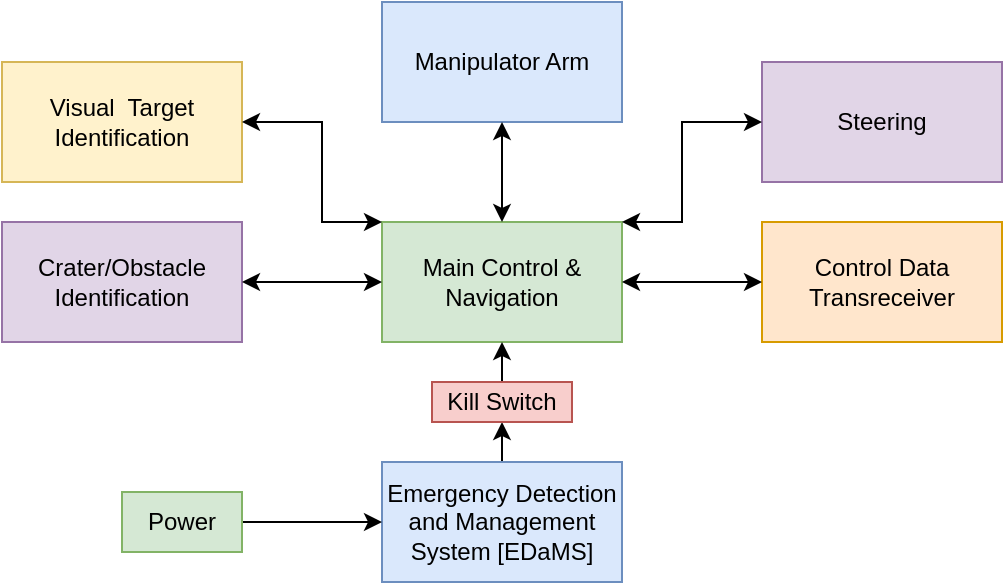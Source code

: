 <mxfile version="22.1.17" type="github">
  <diagram name="Page-1" id="vn5ip6PAoTO57dmFuaZS">
    <mxGraphModel dx="794" dy="412" grid="1" gridSize="10" guides="1" tooltips="1" connect="1" arrows="1" fold="1" page="1" pageScale="1" pageWidth="850" pageHeight="1100" background="#FFFFFF" math="0" shadow="0">
      <root>
        <mxCell id="0" />
        <mxCell id="1" parent="0" />
        <mxCell id="b2Pda920NBCXhlm-IGdl-2" value="Manipulator Arm" style="rounded=0;whiteSpace=wrap;html=1;fillColor=#dae8fc;strokeColor=#6c8ebf;" parent="1" vertex="1">
          <mxGeometry x="330" y="100" width="120" height="60" as="geometry" />
        </mxCell>
        <mxCell id="b2Pda920NBCXhlm-IGdl-3" value="Main Control &amp;amp; Navigation" style="rounded=0;whiteSpace=wrap;html=1;fillColor=#d5e8d4;strokeColor=#82b366;" parent="1" vertex="1">
          <mxGeometry x="330" y="210" width="120" height="60" as="geometry" />
        </mxCell>
        <mxCell id="b2Pda920NBCXhlm-IGdl-5" value="Visual&amp;nbsp; Target Identification" style="rounded=0;whiteSpace=wrap;html=1;fillColor=#fff2cc;strokeColor=#d6b656;" parent="1" vertex="1">
          <mxGeometry x="140" y="130" width="120" height="60" as="geometry" />
        </mxCell>
        <mxCell id="b2Pda920NBCXhlm-IGdl-6" value="Crater/Obstacle Identification" style="rounded=0;whiteSpace=wrap;html=1;fillColor=#e1d5e7;strokeColor=#9673a6;" parent="1" vertex="1">
          <mxGeometry x="140" y="210" width="120" height="60" as="geometry" />
        </mxCell>
        <mxCell id="b2Pda920NBCXhlm-IGdl-7" value="Steering" style="rounded=0;whiteSpace=wrap;html=1;fillColor=#e1d5e7;strokeColor=#9673a6;" parent="1" vertex="1">
          <mxGeometry x="520" y="130" width="120" height="60" as="geometry" />
        </mxCell>
        <mxCell id="b2Pda920NBCXhlm-IGdl-8" value="Control Data Transreceiver" style="rounded=0;whiteSpace=wrap;html=1;fillColor=#ffe6cc;strokeColor=#d79b00;" parent="1" vertex="1">
          <mxGeometry x="520" y="210" width="120" height="60" as="geometry" />
        </mxCell>
        <mxCell id="b2Pda920NBCXhlm-IGdl-14" style="edgeStyle=orthogonalEdgeStyle;rounded=0;orthogonalLoop=1;jettySize=auto;html=1;exitX=0.5;exitY=0;exitDx=0;exitDy=0;entryX=0.5;entryY=1;entryDx=0;entryDy=0;" parent="1" source="b2Pda920NBCXhlm-IGdl-9" target="b2Pda920NBCXhlm-IGdl-11" edge="1">
          <mxGeometry relative="1" as="geometry" />
        </mxCell>
        <mxCell id="b2Pda920NBCXhlm-IGdl-9" value="Emergency Detection and Management System [EDaMS]" style="rounded=0;whiteSpace=wrap;html=1;fillColor=#dae8fc;strokeColor=#6c8ebf;" parent="1" vertex="1">
          <mxGeometry x="330" y="330" width="120" height="60" as="geometry" />
        </mxCell>
        <mxCell id="b2Pda920NBCXhlm-IGdl-13" style="edgeStyle=orthogonalEdgeStyle;rounded=0;orthogonalLoop=1;jettySize=auto;html=1;exitX=1;exitY=0.5;exitDx=0;exitDy=0;entryX=0;entryY=0.5;entryDx=0;entryDy=0;" parent="1" source="b2Pda920NBCXhlm-IGdl-10" target="b2Pda920NBCXhlm-IGdl-9" edge="1">
          <mxGeometry relative="1" as="geometry" />
        </mxCell>
        <mxCell id="b2Pda920NBCXhlm-IGdl-10" value="Power" style="rounded=0;whiteSpace=wrap;html=1;fillColor=#d5e8d4;strokeColor=#82b366;" parent="1" vertex="1">
          <mxGeometry x="200" y="345" width="60" height="30" as="geometry" />
        </mxCell>
        <mxCell id="b2Pda920NBCXhlm-IGdl-15" style="edgeStyle=orthogonalEdgeStyle;rounded=0;orthogonalLoop=1;jettySize=auto;html=1;exitX=0.5;exitY=0;exitDx=0;exitDy=0;entryX=0.5;entryY=1;entryDx=0;entryDy=0;" parent="1" source="b2Pda920NBCXhlm-IGdl-11" target="b2Pda920NBCXhlm-IGdl-3" edge="1">
          <mxGeometry relative="1" as="geometry" />
        </mxCell>
        <mxCell id="b2Pda920NBCXhlm-IGdl-11" value="Kill Switch" style="rounded=0;whiteSpace=wrap;html=1;fillColor=#f8cecc;strokeColor=#b85450;" parent="1" vertex="1">
          <mxGeometry x="355" y="290" width="70" height="20" as="geometry" />
        </mxCell>
        <mxCell id="b2Pda920NBCXhlm-IGdl-18" value="" style="endArrow=classic;startArrow=classic;html=1;rounded=0;entryX=0.5;entryY=1;entryDx=0;entryDy=0;exitX=0.5;exitY=0;exitDx=0;exitDy=0;" parent="1" source="b2Pda920NBCXhlm-IGdl-3" target="b2Pda920NBCXhlm-IGdl-2" edge="1">
          <mxGeometry width="50" height="50" relative="1" as="geometry">
            <mxPoint x="380" y="240" as="sourcePoint" />
            <mxPoint x="430" y="190" as="targetPoint" />
          </mxGeometry>
        </mxCell>
        <mxCell id="b2Pda920NBCXhlm-IGdl-19" value="" style="endArrow=classic;startArrow=classic;html=1;rounded=0;exitX=1;exitY=0.5;exitDx=0;exitDy=0;entryX=0;entryY=0.5;entryDx=0;entryDy=0;" parent="1" source="b2Pda920NBCXhlm-IGdl-3" target="b2Pda920NBCXhlm-IGdl-8" edge="1">
          <mxGeometry width="50" height="50" relative="1" as="geometry">
            <mxPoint x="460" y="250" as="sourcePoint" />
            <mxPoint x="510" y="200" as="targetPoint" />
          </mxGeometry>
        </mxCell>
        <mxCell id="b2Pda920NBCXhlm-IGdl-21" value="" style="endArrow=classic;startArrow=classic;html=1;rounded=0;entryX=1;entryY=0.5;entryDx=0;entryDy=0;exitX=0;exitY=0;exitDx=0;exitDy=0;" parent="1" source="b2Pda920NBCXhlm-IGdl-3" target="b2Pda920NBCXhlm-IGdl-5" edge="1">
          <mxGeometry width="50" height="50" relative="1" as="geometry">
            <mxPoint x="280" y="200" as="sourcePoint" />
            <mxPoint x="330" y="150" as="targetPoint" />
            <Array as="points">
              <mxPoint x="300" y="210" />
              <mxPoint x="300" y="160" />
            </Array>
          </mxGeometry>
        </mxCell>
        <mxCell id="b2Pda920NBCXhlm-IGdl-22" value="" style="endArrow=classic;startArrow=classic;html=1;rounded=0;entryX=0;entryY=0.5;entryDx=0;entryDy=0;" parent="1" target="b2Pda920NBCXhlm-IGdl-7" edge="1">
          <mxGeometry width="50" height="50" relative="1" as="geometry">
            <mxPoint x="450" y="210" as="sourcePoint" />
            <mxPoint x="500" y="160" as="targetPoint" />
            <Array as="points">
              <mxPoint x="480" y="210" />
              <mxPoint x="480" y="160" />
            </Array>
          </mxGeometry>
        </mxCell>
        <mxCell id="QdxPKr7jXKhFrrEYSjRe-3" value="" style="endArrow=classic;startArrow=classic;html=1;rounded=0;entryX=1;entryY=0.5;entryDx=0;entryDy=0;exitX=0;exitY=0.5;exitDx=0;exitDy=0;" edge="1" parent="1" source="b2Pda920NBCXhlm-IGdl-3" target="b2Pda920NBCXhlm-IGdl-6">
          <mxGeometry width="50" height="50" relative="1" as="geometry">
            <mxPoint x="380" y="240" as="sourcePoint" />
            <mxPoint x="430" y="190" as="targetPoint" />
          </mxGeometry>
        </mxCell>
      </root>
    </mxGraphModel>
  </diagram>
</mxfile>
